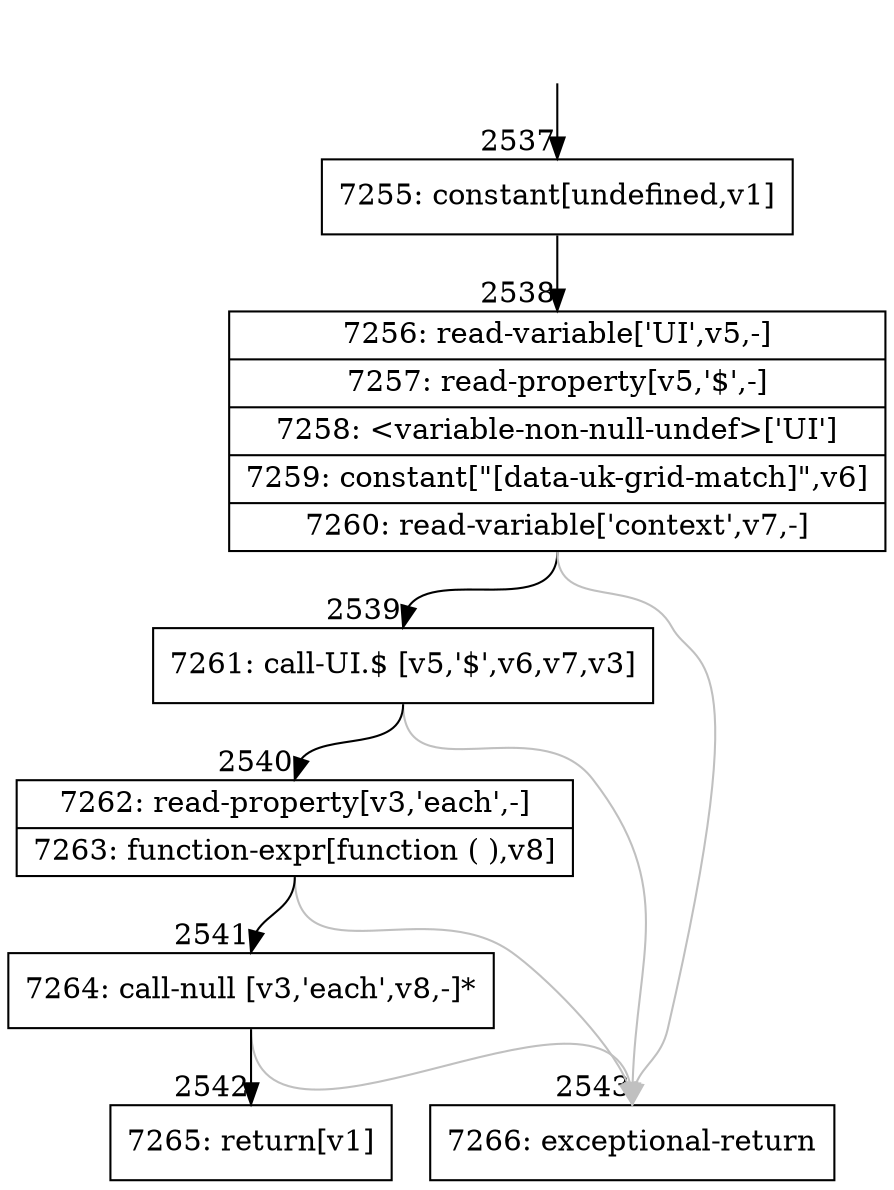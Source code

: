 digraph {
rankdir="TD"
BB_entry193[shape=none,label=""];
BB_entry193 -> BB2537 [tailport=s, headport=n, headlabel="    2537"]
BB2537 [shape=record label="{7255: constant[undefined,v1]}" ] 
BB2537 -> BB2538 [tailport=s, headport=n, headlabel="      2538"]
BB2538 [shape=record label="{7256: read-variable['UI',v5,-]|7257: read-property[v5,'$',-]|7258: \<variable-non-null-undef\>['UI']|7259: constant[\"[data-uk-grid-match]\",v6]|7260: read-variable['context',v7,-]}" ] 
BB2538 -> BB2539 [tailport=s, headport=n, headlabel="      2539"]
BB2538 -> BB2543 [tailport=s, headport=n, color=gray, headlabel="      2543"]
BB2539 [shape=record label="{7261: call-UI.$ [v5,'$',v6,v7,v3]}" ] 
BB2539 -> BB2540 [tailport=s, headport=n, headlabel="      2540"]
BB2539 -> BB2543 [tailport=s, headport=n, color=gray]
BB2540 [shape=record label="{7262: read-property[v3,'each',-]|7263: function-expr[function ( ),v8]}" ] 
BB2540 -> BB2541 [tailport=s, headport=n, headlabel="      2541"]
BB2540 -> BB2543 [tailport=s, headport=n, color=gray]
BB2541 [shape=record label="{7264: call-null [v3,'each',v8,-]*}" ] 
BB2541 -> BB2542 [tailport=s, headport=n, headlabel="      2542"]
BB2541 -> BB2543 [tailport=s, headport=n, color=gray]
BB2542 [shape=record label="{7265: return[v1]}" ] 
BB2543 [shape=record label="{7266: exceptional-return}" ] 
//#$~ 1974
}
